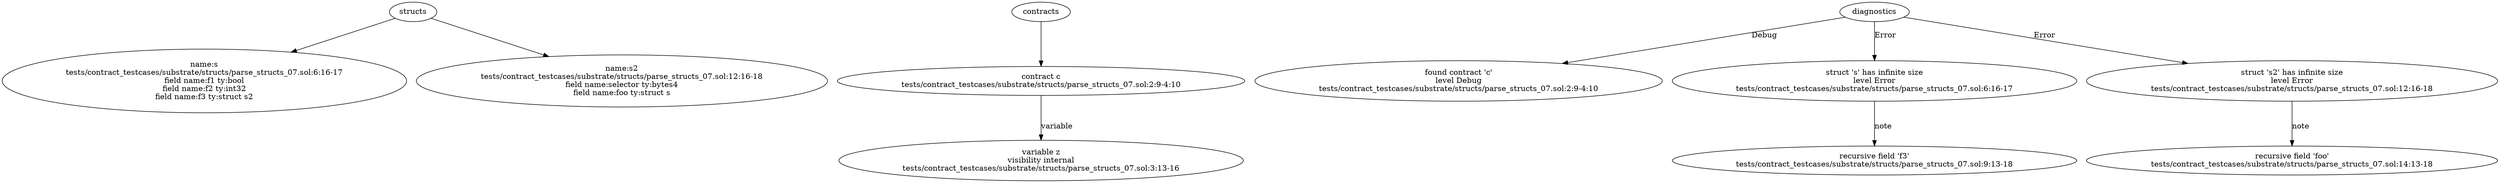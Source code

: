 strict digraph "tests/contract_testcases/substrate/structs/parse_structs_07.sol" {
	s [label="name:s\ntests/contract_testcases/substrate/structs/parse_structs_07.sol:6:16-17\nfield name:f1 ty:bool\nfield name:f2 ty:int32\nfield name:f3 ty:struct s2"]
	s2 [label="name:s2\ntests/contract_testcases/substrate/structs/parse_structs_07.sol:12:16-18\nfield name:selector ty:bytes4\nfield name:foo ty:struct s"]
	contract [label="contract c\ntests/contract_testcases/substrate/structs/parse_structs_07.sol:2:9-4:10"]
	var [label="variable z\nvisibility internal\ntests/contract_testcases/substrate/structs/parse_structs_07.sol:3:13-16"]
	diagnostic [label="found contract 'c'\nlevel Debug\ntests/contract_testcases/substrate/structs/parse_structs_07.sol:2:9-4:10"]
	diagnostic_9 [label="struct 's' has infinite size\nlevel Error\ntests/contract_testcases/substrate/structs/parse_structs_07.sol:6:16-17"]
	note [label="recursive field 'f3'\ntests/contract_testcases/substrate/structs/parse_structs_07.sol:9:13-18"]
	diagnostic_11 [label="struct 's2' has infinite size\nlevel Error\ntests/contract_testcases/substrate/structs/parse_structs_07.sol:12:16-18"]
	note_12 [label="recursive field 'foo'\ntests/contract_testcases/substrate/structs/parse_structs_07.sol:14:13-18"]
	structs -> s
	structs -> s2
	contracts -> contract
	contract -> var [label="variable"]
	diagnostics -> diagnostic [label="Debug"]
	diagnostics -> diagnostic_9 [label="Error"]
	diagnostic_9 -> note [label="note"]
	diagnostics -> diagnostic_11 [label="Error"]
	diagnostic_11 -> note_12 [label="note"]
}
